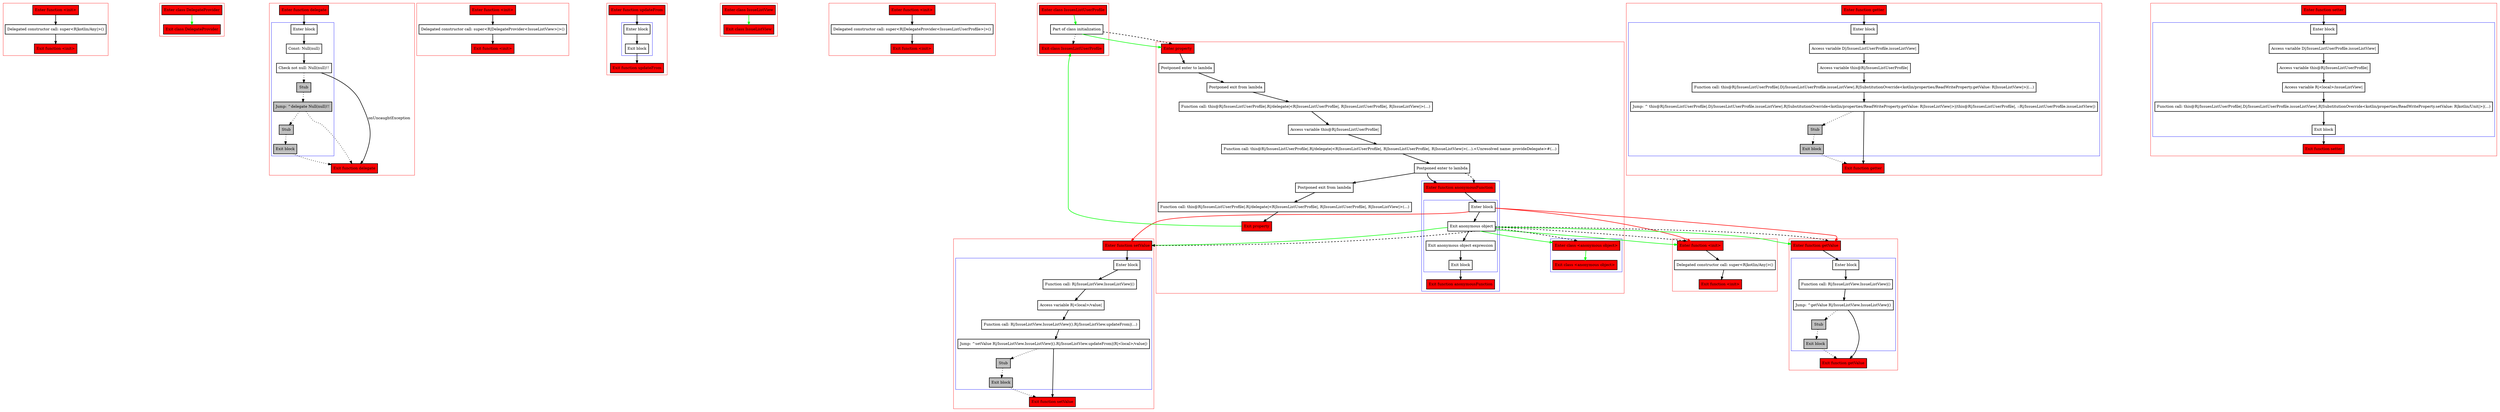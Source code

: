digraph delegateWithAnonymousObject_kt {
    graph [nodesep=3]
    node [shape=box penwidth=2]
    edge [penwidth=2]

    subgraph cluster_0 {
        color=red
        0 [label="Enter function <init>" style="filled" fillcolor=red];
        1 [label="Delegated constructor call: super<R|kotlin/Any|>()"];
        2 [label="Exit function <init>" style="filled" fillcolor=red];
    }
    0 -> {1};
    1 -> {2};

    subgraph cluster_1 {
        color=red
        3 [label="Enter class DelegateProvider" style="filled" fillcolor=red];
        4 [label="Exit class DelegateProvider" style="filled" fillcolor=red];
    }
    3 -> {4} [color=green];

    subgraph cluster_2 {
        color=red
        5 [label="Enter function delegate" style="filled" fillcolor=red];
        subgraph cluster_3 {
            color=blue
            6 [label="Enter block"];
            7 [label="Const: Null(null)"];
            8 [label="Check not null: Null(null)!!"];
            9 [label="Stub" style="filled" fillcolor=gray];
            10 [label="Jump: ^delegate Null(null)!!" style="filled" fillcolor=gray];
            11 [label="Stub" style="filled" fillcolor=gray];
            12 [label="Exit block" style="filled" fillcolor=gray];
        }
        13 [label="Exit function delegate" style="filled" fillcolor=red];
    }
    5 -> {6};
    6 -> {7};
    7 -> {8};
    8 -> {13}    [label=onUncaughtException];
    8 -> {9} [style=dotted];
    9 -> {10} [style=dotted];
    10 -> {13 11} [style=dotted];
    11 -> {12} [style=dotted];
    12 -> {13} [style=dotted];

    subgraph cluster_4 {
        color=red
        14 [label="Enter function <init>" style="filled" fillcolor=red];
        15 [label="Delegated constructor call: super<R|DelegateProvider<IssueListView>|>()"];
        16 [label="Exit function <init>" style="filled" fillcolor=red];
    }
    14 -> {15};
    15 -> {16};

    subgraph cluster_5 {
        color=red
        17 [label="Enter function updateFrom" style="filled" fillcolor=red];
        subgraph cluster_6 {
            color=blue
            18 [label="Enter block"];
            19 [label="Exit block"];
        }
        20 [label="Exit function updateFrom" style="filled" fillcolor=red];
    }
    17 -> {18};
    18 -> {19};
    19 -> {20};

    subgraph cluster_7 {
        color=red
        21 [label="Enter class IssueListView" style="filled" fillcolor=red];
        22 [label="Exit class IssueListView" style="filled" fillcolor=red];
    }
    21 -> {22} [color=green];

    subgraph cluster_8 {
        color=red
        23 [label="Enter function <init>" style="filled" fillcolor=red];
        24 [label="Delegated constructor call: super<R|DelegateProvider<IssuesListUserProfile>|>()"];
        25 [label="Exit function <init>" style="filled" fillcolor=red];
    }
    23 -> {24};
    24 -> {25};

    subgraph cluster_9 {
        color=red
        34 [label="Enter function <init>" style="filled" fillcolor=red];
        35 [label="Delegated constructor call: super<R|kotlin/Any|>()"];
        36 [label="Exit function <init>" style="filled" fillcolor=red];
    }
    34 -> {35};
    35 -> {36};

    subgraph cluster_10 {
        color=red
        37 [label="Enter function getValue" style="filled" fillcolor=red];
        subgraph cluster_11 {
            color=blue
            38 [label="Enter block"];
            39 [label="Function call: R|/IssueListView.IssueListView|()"];
            40 [label="Jump: ^getValue R|/IssueListView.IssueListView|()"];
            41 [label="Stub" style="filled" fillcolor=gray];
            42 [label="Exit block" style="filled" fillcolor=gray];
        }
        43 [label="Exit function getValue" style="filled" fillcolor=red];
    }
    37 -> {38};
    38 -> {39};
    39 -> {40};
    40 -> {43};
    40 -> {41} [style=dotted];
    41 -> {42} [style=dotted];
    42 -> {43} [style=dotted];

    subgraph cluster_12 {
        color=red
        44 [label="Enter function setValue" style="filled" fillcolor=red];
        subgraph cluster_13 {
            color=blue
            45 [label="Enter block"];
            46 [label="Function call: R|/IssueListView.IssueListView|()"];
            47 [label="Access variable R|<local>/value|"];
            48 [label="Function call: R|/IssueListView.IssueListView|().R|/IssueListView.updateFrom|(...)"];
            49 [label="Jump: ^setValue R|/IssueListView.IssueListView|().R|/IssueListView.updateFrom|(R|<local>/value|)"];
            50 [label="Stub" style="filled" fillcolor=gray];
            51 [label="Exit block" style="filled" fillcolor=gray];
        }
        52 [label="Exit function setValue" style="filled" fillcolor=red];
    }
    44 -> {45};
    45 -> {46};
    46 -> {47};
    47 -> {48};
    48 -> {49};
    49 -> {52};
    49 -> {50} [style=dotted];
    50 -> {51} [style=dotted];
    51 -> {52} [style=dotted];

    subgraph cluster_14 {
        color=red
        53 [label="Enter function getter" style="filled" fillcolor=red];
        subgraph cluster_15 {
            color=blue
            54 [label="Enter block"];
            55 [label="Access variable D|/IssuesListUserProfile.issueListView|"];
            56 [label="Access variable this@R|/IssuesListUserProfile|"];
            57 [label="Function call: this@R|/IssuesListUserProfile|.D|/IssuesListUserProfile.issueListView|.R|SubstitutionOverride<kotlin/properties/ReadWriteProperty.getValue: R|IssueListView|>|(...)"];
            58 [label="Jump: ^ this@R|/IssuesListUserProfile|.D|/IssuesListUserProfile.issueListView|.R|SubstitutionOverride<kotlin/properties/ReadWriteProperty.getValue: R|IssueListView|>|(this@R|/IssuesListUserProfile|, ::R|/IssuesListUserProfile.issueListView|)"];
            59 [label="Stub" style="filled" fillcolor=gray];
            60 [label="Exit block" style="filled" fillcolor=gray];
        }
        61 [label="Exit function getter" style="filled" fillcolor=red];
    }
    53 -> {54};
    54 -> {55};
    55 -> {56};
    56 -> {57};
    57 -> {58};
    58 -> {61};
    58 -> {59} [style=dotted];
    59 -> {60} [style=dotted];
    60 -> {61} [style=dotted];

    subgraph cluster_16 {
        color=red
        62 [label="Enter function setter" style="filled" fillcolor=red];
        subgraph cluster_17 {
            color=blue
            63 [label="Enter block"];
            64 [label="Access variable D|/IssuesListUserProfile.issueListView|"];
            65 [label="Access variable this@R|/IssuesListUserProfile|"];
            66 [label="Access variable R|<local>/issueListView|"];
            67 [label="Function call: this@R|/IssuesListUserProfile|.D|/IssuesListUserProfile.issueListView|.R|SubstitutionOverride<kotlin/properties/ReadWriteProperty.setValue: R|kotlin/Unit|>|(...)"];
            68 [label="Exit block"];
        }
        69 [label="Exit function setter" style="filled" fillcolor=red];
    }
    62 -> {63};
    63 -> {64};
    64 -> {65};
    65 -> {66};
    66 -> {67};
    67 -> {68};
    68 -> {69};

    subgraph cluster_18 {
        color=red
        70 [label="Enter property" style="filled" fillcolor=red];
        71 [label="Postponed enter to lambda"];
        72 [label="Postponed exit from lambda"];
        73 [label="Function call: this@R|/IssuesListUserProfile|.R|/delegate|<R|IssuesListUserProfile|, R|IssuesListUserProfile|, R|IssueListView|>(...)"];
        74 [label="Access variable this@R|/IssuesListUserProfile|"];
        75 [label="Function call: this@R|/IssuesListUserProfile|.R|/delegate|<R|IssuesListUserProfile|, R|IssuesListUserProfile|, R|IssueListView|>(...).<Unresolved name: provideDelegate>#(...)"];
        76 [label="Postponed enter to lambda"];
        subgraph cluster_19 {
            color=blue
            26 [label="Enter function anonymousFunction" style="filled" fillcolor=red];
            subgraph cluster_20 {
                color=blue
                27 [label="Enter block"];
                28 [label="Exit anonymous object"];
                29 [label="Exit anonymous object expression"];
                30 [label="Exit block"];
            }
            31 [label="Exit function anonymousFunction" style="filled" fillcolor=red];
        }
        subgraph cluster_21 {
            color=blue
            32 [label="Enter class <anonymous object>" style="filled" fillcolor=red];
            33 [label="Exit class <anonymous object>" style="filled" fillcolor=red];
        }
        77 [label="Postponed exit from lambda"];
        78 [label="Function call: this@R|/IssuesListUserProfile|.R|/delegate|<R|IssuesListUserProfile|, R|IssuesListUserProfile|, R|IssueListView|>(...)"];
        79 [label="Exit property" style="filled" fillcolor=red];
    }
    70 -> {71};
    71 -> {72};
    71 -> {} [style=dashed];
    72 -> {73};
    73 -> {74};
    74 -> {75};
    75 -> {76};
    76 -> {77 26};
    76 -> {26} [style=dashed];
    77 -> {78};
    78 -> {79};
    79 -> {82} [color=green];
    26 -> {27};
    27 -> {28};
    27 -> {34 37 44} [color=red];
    28 -> {29};
    28 -> {34 37 44 32} [color=green];
    28 -> {34 37 44 32} [style=dashed];
    29 -> {30};
    30 -> {31};
    32 -> {33} [color=green];

    subgraph cluster_22 {
        color=red
        80 [label="Enter class IssuesListUserProfile" style="filled" fillcolor=red];
        81 [label="Part of class initialization"];
        82 [label="Exit class IssuesListUserProfile" style="filled" fillcolor=red];
    }
    80 -> {81} [color=green];
    81 -> {82} [style=dotted];
    81 -> {70} [color=green];
    81 -> {70} [style=dashed];

}
